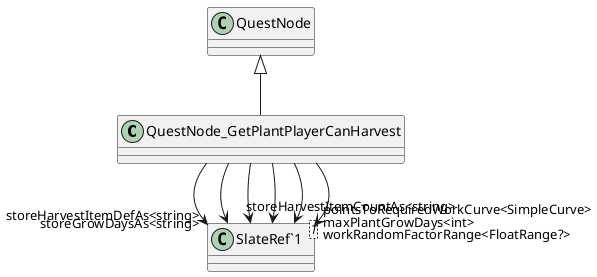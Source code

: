 @startuml
class QuestNode_GetPlantPlayerCanHarvest {
}
class "SlateRef`1"<T> {
}
QuestNode <|-- QuestNode_GetPlantPlayerCanHarvest
QuestNode_GetPlantPlayerCanHarvest --> "storeHarvestItemDefAs<string>" "SlateRef`1"
QuestNode_GetPlantPlayerCanHarvest --> "storeHarvestItemCountAs<string>" "SlateRef`1"
QuestNode_GetPlantPlayerCanHarvest --> "storeGrowDaysAs<string>" "SlateRef`1"
QuestNode_GetPlantPlayerCanHarvest --> "maxPlantGrowDays<int>" "SlateRef`1"
QuestNode_GetPlantPlayerCanHarvest --> "pointsToRequiredWorkCurve<SimpleCurve>" "SlateRef`1"
QuestNode_GetPlantPlayerCanHarvest --> "workRandomFactorRange<FloatRange?>" "SlateRef`1"
@enduml
